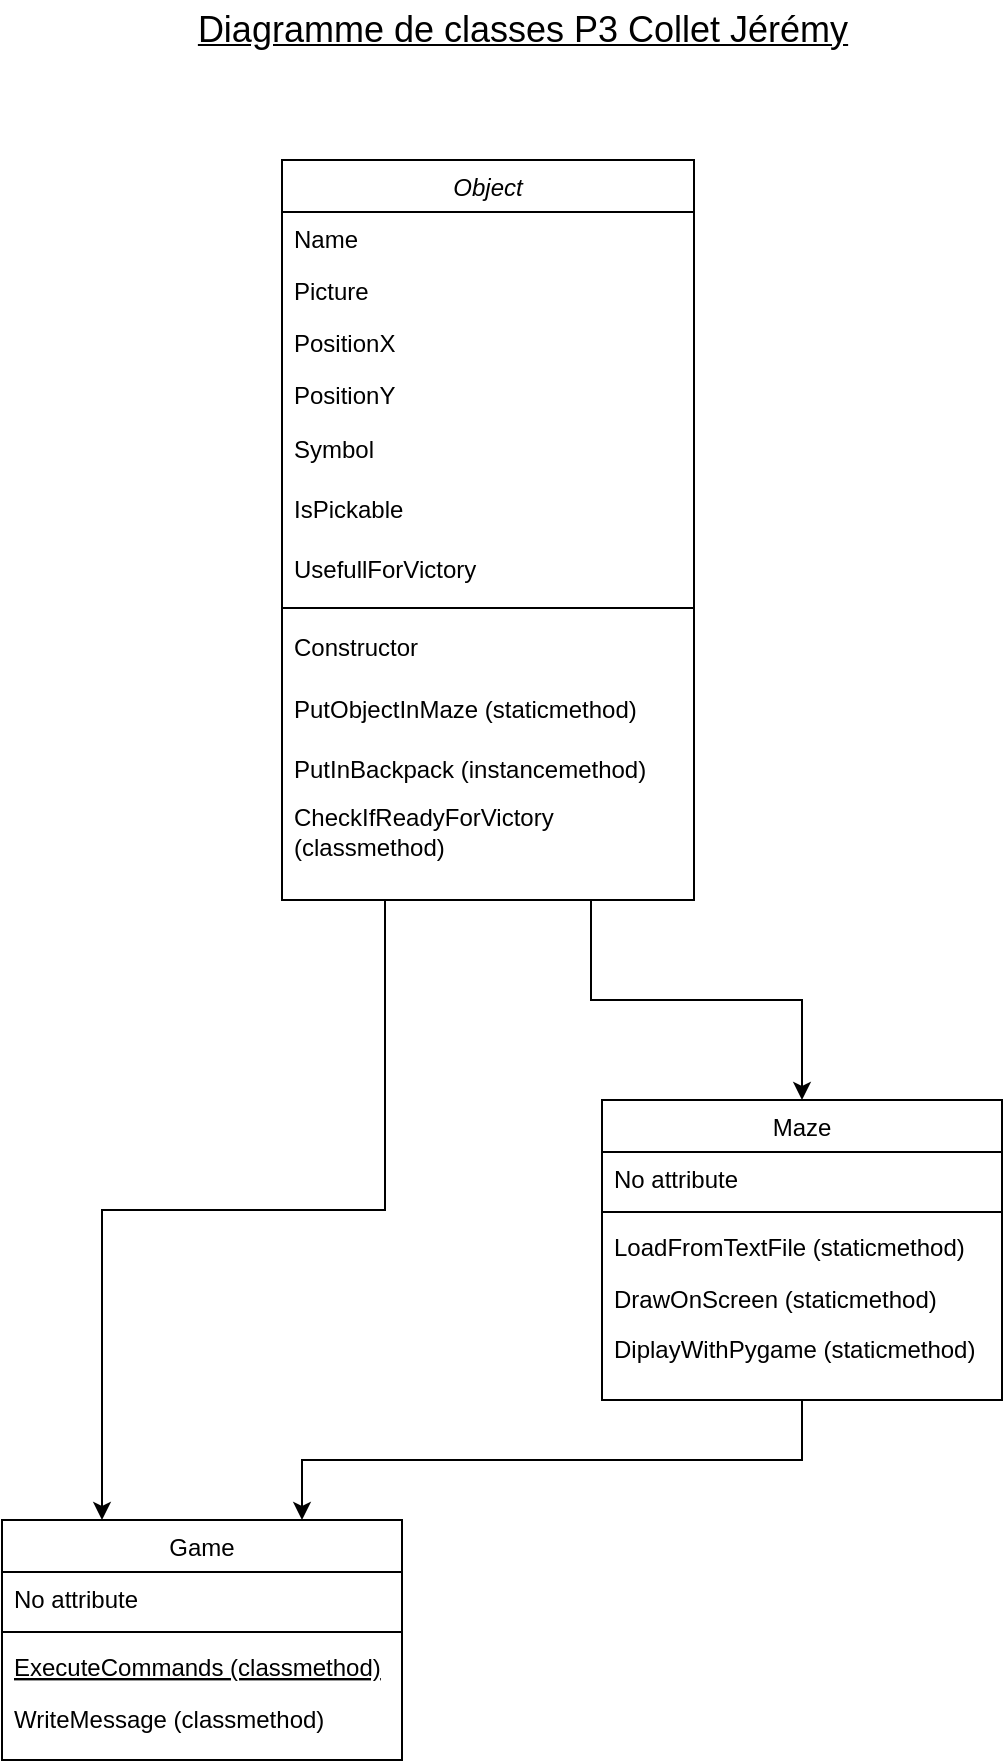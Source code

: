 <mxfile version="12.8.8" type="device"><diagram id="C5RBs43oDa-KdzZeNtuy" name="Page-1"><mxGraphModel dx="1038" dy="499" grid="1" gridSize="10" guides="1" tooltips="1" connect="1" arrows="1" fold="1" page="1" pageScale="1" pageWidth="827" pageHeight="1169" math="0" shadow="0"><root><mxCell id="WIyWlLk6GJQsqaUBKTNV-0"/><mxCell id="WIyWlLk6GJQsqaUBKTNV-1" parent="WIyWlLk6GJQsqaUBKTNV-0"/><mxCell id="Y-EPQ1UUyLGmOmCsfbNp-4" style="edgeStyle=orthogonalEdgeStyle;rounded=0;orthogonalLoop=1;jettySize=auto;html=1;exitX=0.25;exitY=1;exitDx=0;exitDy=0;entryX=0.25;entryY=0;entryDx=0;entryDy=0;" edge="1" parent="WIyWlLk6GJQsqaUBKTNV-1" source="zkfFHV4jXpPFQw0GAbJ--0" target="zkfFHV4jXpPFQw0GAbJ--6"><mxGeometry relative="1" as="geometry"/></mxCell><mxCell id="Y-EPQ1UUyLGmOmCsfbNp-5" style="edgeStyle=orthogonalEdgeStyle;rounded=0;orthogonalLoop=1;jettySize=auto;html=1;exitX=0.75;exitY=1;exitDx=0;exitDy=0;" edge="1" parent="WIyWlLk6GJQsqaUBKTNV-1" source="zkfFHV4jXpPFQw0GAbJ--0" target="zkfFHV4jXpPFQw0GAbJ--17"><mxGeometry relative="1" as="geometry"/></mxCell><mxCell id="zkfFHV4jXpPFQw0GAbJ--0" value="Object" style="swimlane;fontStyle=2;align=center;verticalAlign=top;childLayout=stackLayout;horizontal=1;startSize=26;horizontalStack=0;resizeParent=1;resizeLast=0;collapsible=1;marginBottom=0;rounded=0;shadow=0;strokeWidth=1;" parent="WIyWlLk6GJQsqaUBKTNV-1" vertex="1"><mxGeometry x="280" y="100" width="206" height="370" as="geometry"><mxRectangle x="220" y="120" width="160" height="26" as="alternateBounds"/></mxGeometry></mxCell><mxCell id="zkfFHV4jXpPFQw0GAbJ--1" value="Name" style="text;align=left;verticalAlign=top;spacingLeft=4;spacingRight=4;overflow=hidden;rotatable=0;points=[[0,0.5],[1,0.5]];portConstraint=eastwest;" parent="zkfFHV4jXpPFQw0GAbJ--0" vertex="1"><mxGeometry y="26" width="206" height="26" as="geometry"/></mxCell><mxCell id="zkfFHV4jXpPFQw0GAbJ--2" value="Picture" style="text;align=left;verticalAlign=top;spacingLeft=4;spacingRight=4;overflow=hidden;rotatable=0;points=[[0,0.5],[1,0.5]];portConstraint=eastwest;rounded=0;shadow=0;html=0;" parent="zkfFHV4jXpPFQw0GAbJ--0" vertex="1"><mxGeometry y="52" width="206" height="26" as="geometry"/></mxCell><mxCell id="zkfFHV4jXpPFQw0GAbJ--3" value="PositionX" style="text;align=left;verticalAlign=top;spacingLeft=4;spacingRight=4;overflow=hidden;rotatable=0;points=[[0,0.5],[1,0.5]];portConstraint=eastwest;rounded=0;shadow=0;html=0;" parent="zkfFHV4jXpPFQw0GAbJ--0" vertex="1"><mxGeometry y="78" width="206" height="26" as="geometry"/></mxCell><mxCell id="zkfFHV4jXpPFQw0GAbJ--5" value="PositionY" style="text;align=left;verticalAlign=top;spacingLeft=4;spacingRight=4;overflow=hidden;rotatable=0;points=[[0,0.5],[1,0.5]];portConstraint=eastwest;" parent="zkfFHV4jXpPFQw0GAbJ--0" vertex="1"><mxGeometry y="104" width="206" height="26" as="geometry"/></mxCell><mxCell id="VE0eXVrJvTQiQPBiqa9K-5" value="Symbol" style="text;html=1;strokeColor=none;fillColor=none;align=left;verticalAlign=middle;whiteSpace=wrap;rounded=0;spacingLeft=4;" parent="zkfFHV4jXpPFQw0GAbJ--0" vertex="1"><mxGeometry y="130" width="206" height="30" as="geometry"/></mxCell><mxCell id="VE0eXVrJvTQiQPBiqa9K-8" value="IsPickable" style="text;html=1;strokeColor=none;fillColor=none;align=left;verticalAlign=middle;whiteSpace=wrap;rounded=0;spacingLeft=4;" parent="zkfFHV4jXpPFQw0GAbJ--0" vertex="1"><mxGeometry y="160" width="206" height="30" as="geometry"/></mxCell><mxCell id="VE0eXVrJvTQiQPBiqa9K-7" value="UsefullForVictory" style="text;html=1;strokeColor=none;fillColor=none;align=left;verticalAlign=middle;whiteSpace=wrap;rounded=0;spacingLeft=4;" parent="zkfFHV4jXpPFQw0GAbJ--0" vertex="1"><mxGeometry y="190" width="206" height="30" as="geometry"/></mxCell><mxCell id="VE0eXVrJvTQiQPBiqa9K-9" value="" style="line;html=1;strokeWidth=1;align=left;verticalAlign=middle;spacingTop=-1;spacingLeft=3;spacingRight=3;rotatable=0;labelPosition=right;points=[];portConstraint=eastwest;" parent="zkfFHV4jXpPFQw0GAbJ--0" vertex="1"><mxGeometry y="220" width="206" height="8" as="geometry"/></mxCell><mxCell id="VE0eXVrJvTQiQPBiqa9K-14" value="Constructor" style="text;html=1;strokeColor=none;fillColor=none;align=left;verticalAlign=middle;whiteSpace=wrap;rounded=0;spacingLeft=4;" parent="zkfFHV4jXpPFQw0GAbJ--0" vertex="1"><mxGeometry y="228" width="206" height="32" as="geometry"/></mxCell><mxCell id="VE0eXVrJvTQiQPBiqa9K-13" value="PutObjectInMaze (staticmethod)" style="text;html=1;strokeColor=none;fillColor=none;align=left;verticalAlign=middle;whiteSpace=wrap;rounded=0;spacingLeft=4;" parent="zkfFHV4jXpPFQw0GAbJ--0" vertex="1"><mxGeometry y="260" width="206" height="30" as="geometry"/></mxCell><mxCell id="VE0eXVrJvTQiQPBiqa9K-12" value="PutInBackpack (instancemethod)" style="text;html=1;strokeColor=none;fillColor=none;align=left;verticalAlign=middle;whiteSpace=wrap;rounded=0;spacingLeft=4;" parent="zkfFHV4jXpPFQw0GAbJ--0" vertex="1"><mxGeometry y="290" width="206" height="30" as="geometry"/></mxCell><mxCell id="VE0eXVrJvTQiQPBiqa9K-11" value="CheckIfReadyForVictory (classmethod)" style="text;html=1;strokeColor=none;fillColor=none;align=left;verticalAlign=middle;whiteSpace=wrap;rounded=0;spacingLeft=4;" parent="zkfFHV4jXpPFQw0GAbJ--0" vertex="1"><mxGeometry y="320" width="206" height="32" as="geometry"/></mxCell><mxCell id="Y-EPQ1UUyLGmOmCsfbNp-6" style="edgeStyle=orthogonalEdgeStyle;rounded=0;orthogonalLoop=1;jettySize=auto;html=1;exitX=0.5;exitY=1;exitDx=0;exitDy=0;entryX=0.75;entryY=0;entryDx=0;entryDy=0;" edge="1" parent="WIyWlLk6GJQsqaUBKTNV-1" source="zkfFHV4jXpPFQw0GAbJ--17" target="zkfFHV4jXpPFQw0GAbJ--6"><mxGeometry relative="1" as="geometry"/></mxCell><mxCell id="zkfFHV4jXpPFQw0GAbJ--17" value="Maze" style="swimlane;fontStyle=0;align=center;verticalAlign=top;childLayout=stackLayout;horizontal=1;startSize=26;horizontalStack=0;resizeParent=1;resizeLast=0;collapsible=1;marginBottom=0;rounded=0;shadow=0;strokeWidth=1;" parent="WIyWlLk6GJQsqaUBKTNV-1" vertex="1"><mxGeometry x="440" y="570" width="200" height="150" as="geometry"><mxRectangle x="550" y="140" width="160" height="26" as="alternateBounds"/></mxGeometry></mxCell><mxCell id="zkfFHV4jXpPFQw0GAbJ--18" value="No attribute" style="text;align=left;verticalAlign=top;spacingLeft=4;spacingRight=4;overflow=hidden;rotatable=0;points=[[0,0.5],[1,0.5]];portConstraint=eastwest;" parent="zkfFHV4jXpPFQw0GAbJ--17" vertex="1"><mxGeometry y="26" width="200" height="26" as="geometry"/></mxCell><mxCell id="zkfFHV4jXpPFQw0GAbJ--23" value="" style="line;html=1;strokeWidth=1;align=left;verticalAlign=middle;spacingTop=-1;spacingLeft=3;spacingRight=3;rotatable=0;labelPosition=right;points=[];portConstraint=eastwest;" parent="zkfFHV4jXpPFQw0GAbJ--17" vertex="1"><mxGeometry y="52" width="200" height="8" as="geometry"/></mxCell><mxCell id="zkfFHV4jXpPFQw0GAbJ--24" value="LoadFromTextFile (staticmethod)" style="text;align=left;verticalAlign=top;spacingLeft=4;spacingRight=4;overflow=hidden;rotatable=0;points=[[0,0.5],[1,0.5]];portConstraint=eastwest;" parent="zkfFHV4jXpPFQw0GAbJ--17" vertex="1"><mxGeometry y="60" width="200" height="26" as="geometry"/></mxCell><mxCell id="zkfFHV4jXpPFQw0GAbJ--25" value="DrawOnScreen (staticmethod)" style="text;align=left;verticalAlign=top;spacingLeft=4;spacingRight=4;overflow=hidden;rotatable=0;points=[[0,0.5],[1,0.5]];portConstraint=eastwest;" parent="zkfFHV4jXpPFQw0GAbJ--17" vertex="1"><mxGeometry y="86" width="200" height="24" as="geometry"/></mxCell><mxCell id="VE0eXVrJvTQiQPBiqa9K-17" value="DiplayWithPygame (staticmethod)" style="text;html=1;strokeColor=none;fillColor=none;align=left;verticalAlign=middle;whiteSpace=wrap;rounded=0;spacingLeft=4;" parent="zkfFHV4jXpPFQw0GAbJ--17" vertex="1"><mxGeometry y="110" width="200" height="30" as="geometry"/></mxCell><mxCell id="zkfFHV4jXpPFQw0GAbJ--6" value="Game" style="swimlane;fontStyle=0;align=center;verticalAlign=top;childLayout=stackLayout;horizontal=1;startSize=26;horizontalStack=0;resizeParent=1;resizeLast=0;collapsible=1;marginBottom=0;rounded=0;shadow=0;strokeWidth=1;" parent="WIyWlLk6GJQsqaUBKTNV-1" vertex="1"><mxGeometry x="140" y="780" width="200" height="120" as="geometry"><mxRectangle x="130" y="380" width="160" height="26" as="alternateBounds"/></mxGeometry></mxCell><mxCell id="zkfFHV4jXpPFQw0GAbJ--7" value="No attribute" style="text;align=left;verticalAlign=top;spacingLeft=4;spacingRight=4;overflow=hidden;rotatable=0;points=[[0,0.5],[1,0.5]];portConstraint=eastwest;" parent="zkfFHV4jXpPFQw0GAbJ--6" vertex="1"><mxGeometry y="26" width="200" height="26" as="geometry"/></mxCell><mxCell id="zkfFHV4jXpPFQw0GAbJ--9" value="" style="line;html=1;strokeWidth=1;align=left;verticalAlign=middle;spacingTop=-1;spacingLeft=3;spacingRight=3;rotatable=0;labelPosition=right;points=[];portConstraint=eastwest;" parent="zkfFHV4jXpPFQw0GAbJ--6" vertex="1"><mxGeometry y="52" width="200" height="8" as="geometry"/></mxCell><mxCell id="zkfFHV4jXpPFQw0GAbJ--10" value="ExecuteCommands (classmethod)" style="text;align=left;verticalAlign=top;spacingLeft=4;spacingRight=4;overflow=hidden;rotatable=0;points=[[0,0.5],[1,0.5]];portConstraint=eastwest;fontStyle=4" parent="zkfFHV4jXpPFQw0GAbJ--6" vertex="1"><mxGeometry y="60" width="200" height="26" as="geometry"/></mxCell><mxCell id="zkfFHV4jXpPFQw0GAbJ--11" value="WriteMessage (classmethod)" style="text;align=left;verticalAlign=top;spacingLeft=4;spacingRight=4;overflow=hidden;rotatable=0;points=[[0,0.5],[1,0.5]];portConstraint=eastwest;" parent="zkfFHV4jXpPFQw0GAbJ--6" vertex="1"><mxGeometry y="86" width="200" height="26" as="geometry"/></mxCell><mxCell id="Y-EPQ1UUyLGmOmCsfbNp-7" value="Diagramme de classes P3 Collet Jérémy" style="text;html=1;align=center;verticalAlign=middle;resizable=0;points=[];autosize=1;fontStyle=4;fontSize=18;" vertex="1" parent="WIyWlLk6GJQsqaUBKTNV-1"><mxGeometry x="230" y="20" width="340" height="30" as="geometry"/></mxCell></root></mxGraphModel></diagram></mxfile>